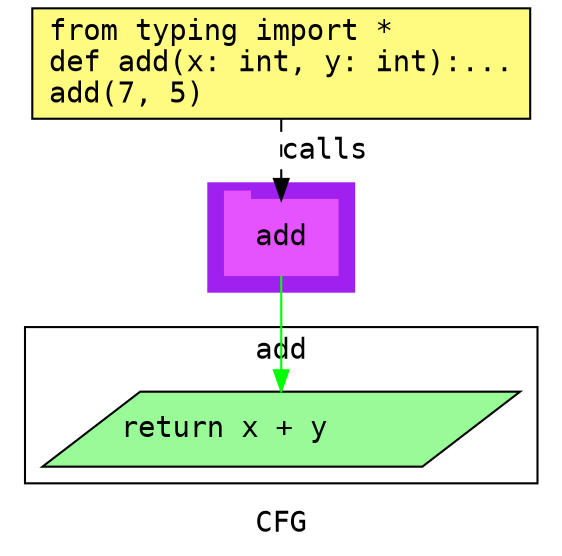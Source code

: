digraph cluster456CFG {
	graph [bb="0,0,254,259",
		compound=True,
		fontname="DejaVu Sans Mono",
		label=CFG,
		lheight=0.21,
		lp="127,11.5",
		lwidth=0.35,
		pack=False,
		rankdir=TB,
		ranksep=0.02
	];
	node [fontname="DejaVu Sans Mono",
		label="\N"
	];
	edge [fontname="DejaVu Sans Mono"];
	subgraph cluster_1 {
		graph [bb="92,123,162,175",
			color=purple,
			compound=true,
			fontname="DejaVu Sans Mono",
			label="",
			rankdir=TB,
			ranksep=0.02,
			shape=tab,
			style=filled
		];
		node [fontname="DejaVu Sans Mono"];
		edge [fontname="DejaVu Sans Mono"];
		6	[color="#E552FF",
			height=0.5,
			label=add,
			linenum="[7]",
			pos="127,149",
			shape=tab,
			style=filled,
			width=0.75];
	}
	subgraph cluster4add {
		graph [bb="8,31,246,106",
			compound=True,
			fontname="DejaVu Sans Mono",
			label=add,
			lheight=0.21,
			lp="127,94.5",
			lwidth=0.35,
			pack=False,
			rankdir=TB,
			ranksep=0.02
		];
		node [fontname="DejaVu Sans Mono"];
		edge [fontname="DejaVu Sans Mono"];
		3	[fillcolor="#98fb98",
			height=0.5,
			label="return x + y\l",
			linenum="[5]",
			pos="127,57",
			shape=parallelogram,
			style="filled,solid",
			width=3.0706];
	}
	1	[fillcolor="#FFFB81",
		height=0.73611,
		label="from typing import *\ldef add(x: int, y: int):...\ladd(7, 5)\l",
		linenum="[1]",
		pos="127,232.5",
		shape=rectangle,
		style="filled,solid",
		width=3.3194];
	1 -> 6	[label=calls,
		lp="148,190.5",
		pos="e,127,167.13 127,205.71 127,196.66 127,186.47 127,177.3",
		style=dashed];
	6 -> 3	[color=green,
		pos="e,127,75.3 127,130.65 127,117.82 127,100.11 127,85.381"];
}
